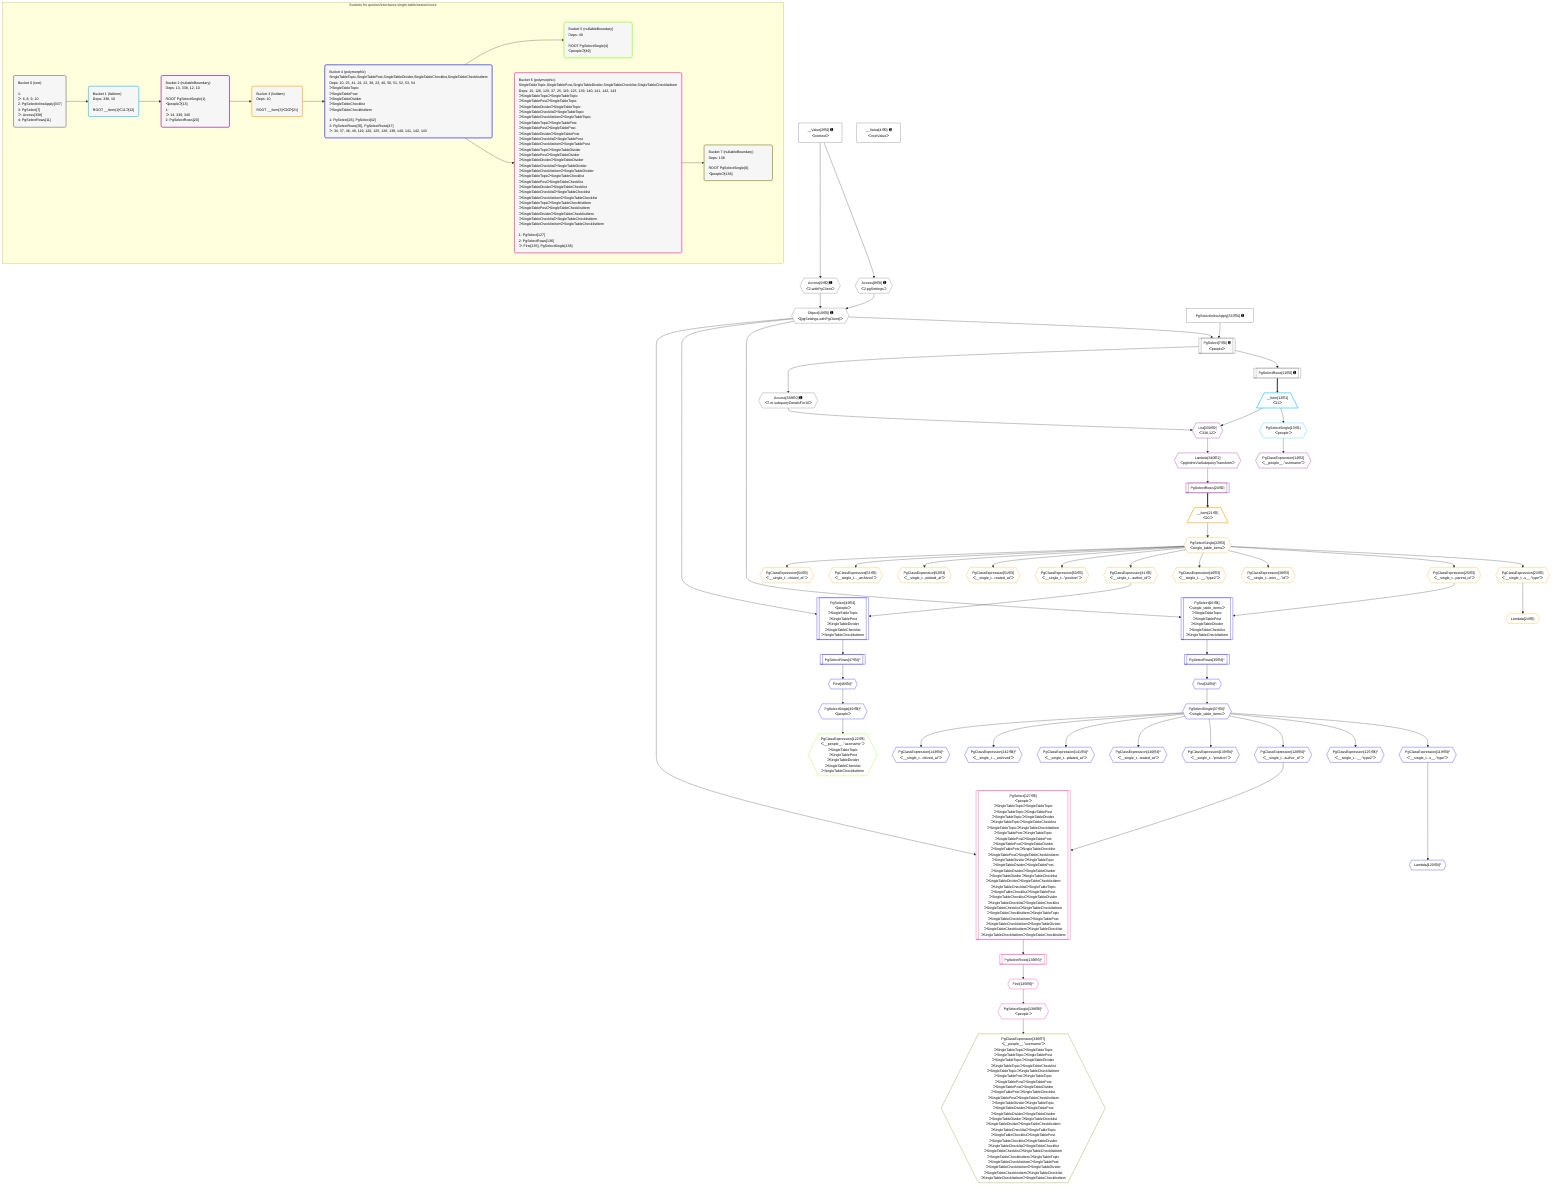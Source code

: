 %%{init: {'themeVariables': { 'fontSize': '12px'}}}%%
graph TD
    classDef path fill:#eee,stroke:#000,color:#000
    classDef plan fill:#fff,stroke-width:1px,color:#000
    classDef itemplan fill:#fff,stroke-width:2px,color:#000
    classDef unbatchedplan fill:#dff,stroke-width:1px,color:#000
    classDef sideeffectplan fill:#fcc,stroke-width:2px,color:#000
    classDef bucket fill:#f6f6f6,color:#000,stroke-width:2px,text-align:left

    subgraph "Buckets for queries/interfaces-single-table/nested-more"
    Bucket0("Bucket 0 (root)<br /><br />1: <br />ᐳ: 6, 8, 9, 10<br />2: PgSelectInlineApply[337]<br />3: PgSelect[7]<br />ᐳ: Access[338]<br />4: PgSelectRows[11]"):::bucket
    Bucket1("Bucket 1 (listItem)<br />Deps: 338, 10<br /><br />ROOT __Item{1}ᐸ11ᐳ[12]"):::bucket
    Bucket2("Bucket 2 (nullableBoundary)<br />Deps: 13, 338, 12, 10<br /><br />ROOT PgSelectSingle{1}ᐸpeopleᐳ[13]<br />1: <br />ᐳ: 14, 339, 340<br />2: PgSelectRows[20]"):::bucket
    Bucket3("Bucket 3 (listItem)<br />Deps: 10<br /><br />ROOT __Item{3}ᐸ20ᐳ[21]"):::bucket
    Bucket4("Bucket 4 (polymorphic)<br />SingleTableTopic,SingleTablePost,SingleTableDivider,SingleTableChecklist,SingleTableChecklistItem<br />Deps: 10, 25, 41, 24, 22, 38, 23, 40, 50, 51, 52, 53, 54<br />ᐳSingleTableTopic<br />ᐳSingleTablePost<br />ᐳSingleTableDivider<br />ᐳSingleTableChecklist<br />ᐳSingleTableChecklistItem<br /><br />1: PgSelect[26], PgSelect[42]<br />2: PgSelectRows[35], PgSelectRows[47]<br />ᐳ: 34, 37, 46, 49, 119, 120, 125, 126, 139, 140, 141, 142, 143"):::bucket
    Bucket5("Bucket 5 (nullableBoundary)<br />Deps: 49<br /><br />ROOT PgSelectSingle{4}ᐸpeopleᐳ[49]"):::bucket
    Bucket6("Bucket 6 (polymorphic)<br />SingleTableTopic,SingleTablePost,SingleTableDivider,SingleTableChecklist,SingleTableChecklistItem<br />Deps: 10, 126, 120, 37, 25, 119, 125, 139, 140, 141, 142, 143<br />ᐳSingleTableTopicᐳSingleTableTopic<br />ᐳSingleTablePostᐳSingleTableTopic<br />ᐳSingleTableDividerᐳSingleTableTopic<br />ᐳSingleTableChecklistᐳSingleTableTopic<br />ᐳSingleTableChecklistItemᐳSingleTableTopic<br />ᐳSingleTableTopicᐳSingleTablePost<br />ᐳSingleTablePostᐳSingleTablePost<br />ᐳSingleTableDividerᐳSingleTablePost<br />ᐳSingleTableChecklistᐳSingleTablePost<br />ᐳSingleTableChecklistItemᐳSingleTablePost<br />ᐳSingleTableTopicᐳSingleTableDivider<br />ᐳSingleTablePostᐳSingleTableDivider<br />ᐳSingleTableDividerᐳSingleTableDivider<br />ᐳSingleTableChecklistᐳSingleTableDivider<br />ᐳSingleTableChecklistItemᐳSingleTableDivider<br />ᐳSingleTableTopicᐳSingleTableChecklist<br />ᐳSingleTablePostᐳSingleTableChecklist<br />ᐳSingleTableDividerᐳSingleTableChecklist<br />ᐳSingleTableChecklistᐳSingleTableChecklist<br />ᐳSingleTableChecklistItemᐳSingleTableChecklist<br />ᐳSingleTableTopicᐳSingleTableChecklistItem<br />ᐳSingleTablePostᐳSingleTableChecklistItem<br />ᐳSingleTableDividerᐳSingleTableChecklistItem<br />ᐳSingleTableChecklistᐳSingleTableChecklistItem<br />ᐳSingleTableChecklistItemᐳSingleTableChecklistItem<br /><br />1: PgSelect[127]<br />2: PgSelectRows[136]<br />ᐳ: First[135], PgSelectSingle[138]"):::bucket
    Bucket7("Bucket 7 (nullableBoundary)<br />Deps: 138<br /><br />ROOT PgSelectSingle{6}ᐸpeopleᐳ[138]"):::bucket
    end
    Bucket0 --> Bucket1
    Bucket1 --> Bucket2
    Bucket2 --> Bucket3
    Bucket3 --> Bucket4
    Bucket4 --> Bucket5 & Bucket6
    Bucket6 --> Bucket7

    %% plan dependencies
    PgSelect7[["PgSelect[7∈0] ➊<br />ᐸpeopleᐳ"]]:::plan
    Object10{{"Object[10∈0] ➊<br />ᐸ{pgSettings,withPgClient}ᐳ"}}:::plan
    PgSelectInlineApply337["PgSelectInlineApply[337∈0] ➊"]:::plan
    Object10 & PgSelectInlineApply337 --> PgSelect7
    Access8{{"Access[8∈0] ➊<br />ᐸ2.pgSettingsᐳ"}}:::plan
    Access9{{"Access[9∈0] ➊<br />ᐸ2.withPgClientᐳ"}}:::plan
    Access8 & Access9 --> Object10
    __Value2["__Value[2∈0] ➊<br />ᐸcontextᐳ"]:::plan
    __Value2 --> Access8
    __Value2 --> Access9
    PgSelectRows11[["PgSelectRows[11∈0] ➊"]]:::plan
    PgSelect7 --> PgSelectRows11
    Access338{{"Access[338∈0] ➊<br />ᐸ7.m.subqueryDetailsFor16ᐳ"}}:::plan
    PgSelect7 --> Access338
    __Value4["__Value[4∈0] ➊<br />ᐸrootValueᐳ"]:::plan
    __Item12[/"__Item[12∈1]<br />ᐸ11ᐳ"\]:::itemplan
    PgSelectRows11 ==> __Item12
    PgSelectSingle13{{"PgSelectSingle[13∈1]<br />ᐸpeopleᐳ"}}:::plan
    __Item12 --> PgSelectSingle13
    List339{{"List[339∈2]<br />ᐸ338,12ᐳ"}}:::plan
    Access338 & __Item12 --> List339
    PgClassExpression14{{"PgClassExpression[14∈2]<br />ᐸ__people__.”username”ᐳ"}}:::plan
    PgSelectSingle13 --> PgClassExpression14
    PgSelectRows20[["PgSelectRows[20∈2]"]]:::plan
    Lambda340{{"Lambda[340∈2]<br />ᐸpgInlineViaSubqueryTransformᐳ"}}:::plan
    Lambda340 --> PgSelectRows20
    List339 --> Lambda340
    __Item21[/"__Item[21∈3]<br />ᐸ20ᐳ"\]:::itemplan
    PgSelectRows20 ==> __Item21
    PgSelectSingle22{{"PgSelectSingle[22∈3]<br />ᐸsingle_table_itemsᐳ"}}:::plan
    __Item21 --> PgSelectSingle22
    PgClassExpression23{{"PgClassExpression[23∈3]<br />ᐸ__single_t...s__.”type”ᐳ"}}:::plan
    PgSelectSingle22 --> PgClassExpression23
    Lambda24{{"Lambda[24∈3]"}}:::plan
    PgClassExpression23 --> Lambda24
    PgClassExpression25{{"PgClassExpression[25∈3]<br />ᐸ__single_t...parent_id”ᐳ"}}:::plan
    PgSelectSingle22 --> PgClassExpression25
    PgClassExpression38{{"PgClassExpression[38∈3]<br />ᐸ__single_t...ems__.”id”ᐳ"}}:::plan
    PgSelectSingle22 --> PgClassExpression38
    PgClassExpression40{{"PgClassExpression[40∈3]<br />ᐸ__single_t...__.”type2”ᐳ"}}:::plan
    PgSelectSingle22 --> PgClassExpression40
    PgClassExpression41{{"PgClassExpression[41∈3]<br />ᐸ__single_t...author_id”ᐳ"}}:::plan
    PgSelectSingle22 --> PgClassExpression41
    PgClassExpression50{{"PgClassExpression[50∈3]<br />ᐸ__single_t...”position”ᐳ"}}:::plan
    PgSelectSingle22 --> PgClassExpression50
    PgClassExpression51{{"PgClassExpression[51∈3]<br />ᐸ__single_t...reated_at”ᐳ"}}:::plan
    PgSelectSingle22 --> PgClassExpression51
    PgClassExpression52{{"PgClassExpression[52∈3]<br />ᐸ__single_t...pdated_at”ᐳ"}}:::plan
    PgSelectSingle22 --> PgClassExpression52
    PgClassExpression53{{"PgClassExpression[53∈3]<br />ᐸ__single_t..._archived”ᐳ"}}:::plan
    PgSelectSingle22 --> PgClassExpression53
    PgClassExpression54{{"PgClassExpression[54∈3]<br />ᐸ__single_t...chived_at”ᐳ"}}:::plan
    PgSelectSingle22 --> PgClassExpression54
    PgSelect26[["PgSelect[26∈4]<br />ᐸsingle_table_itemsᐳ<br />ᐳSingleTableTopic<br />ᐳSingleTablePost<br />ᐳSingleTableDivider<br />ᐳSingleTableChecklist<br />ᐳSingleTableChecklistItem"]]:::plan
    Object10 & PgClassExpression25 --> PgSelect26
    PgSelect42[["PgSelect[42∈4]<br />ᐸpeopleᐳ<br />ᐳSingleTableTopic<br />ᐳSingleTablePost<br />ᐳSingleTableDivider<br />ᐳSingleTableChecklist<br />ᐳSingleTableChecklistItem"]]:::plan
    Object10 & PgClassExpression41 --> PgSelect42
    First34{{"First[34∈4]^"}}:::plan
    PgSelectRows35[["PgSelectRows[35∈4]^"]]:::plan
    PgSelectRows35 --> First34
    PgSelect26 --> PgSelectRows35
    PgSelectSingle37{{"PgSelectSingle[37∈4]^<br />ᐸsingle_table_itemsᐳ"}}:::plan
    First34 --> PgSelectSingle37
    First46{{"First[46∈4]^"}}:::plan
    PgSelectRows47[["PgSelectRows[47∈4]^"]]:::plan
    PgSelectRows47 --> First46
    PgSelect42 --> PgSelectRows47
    PgSelectSingle49{{"PgSelectSingle[49∈4]^<br />ᐸpeopleᐳ"}}:::plan
    First46 --> PgSelectSingle49
    PgClassExpression119{{"PgClassExpression[119∈4]^<br />ᐸ__single_t...s__.”type”ᐳ"}}:::plan
    PgSelectSingle37 --> PgClassExpression119
    Lambda120{{"Lambda[120∈4]^"}}:::plan
    PgClassExpression119 --> Lambda120
    PgClassExpression125{{"PgClassExpression[125∈4]^<br />ᐸ__single_t...__.”type2”ᐳ"}}:::plan
    PgSelectSingle37 --> PgClassExpression125
    PgClassExpression126{{"PgClassExpression[126∈4]^<br />ᐸ__single_t...author_id”ᐳ"}}:::plan
    PgSelectSingle37 --> PgClassExpression126
    PgClassExpression139{{"PgClassExpression[139∈4]^<br />ᐸ__single_t...”position”ᐳ"}}:::plan
    PgSelectSingle37 --> PgClassExpression139
    PgClassExpression140{{"PgClassExpression[140∈4]^<br />ᐸ__single_t...reated_at”ᐳ"}}:::plan
    PgSelectSingle37 --> PgClassExpression140
    PgClassExpression141{{"PgClassExpression[141∈4]^<br />ᐸ__single_t...pdated_at”ᐳ"}}:::plan
    PgSelectSingle37 --> PgClassExpression141
    PgClassExpression142{{"PgClassExpression[142∈4]^<br />ᐸ__single_t..._archived”ᐳ"}}:::plan
    PgSelectSingle37 --> PgClassExpression142
    PgClassExpression143{{"PgClassExpression[143∈4]^<br />ᐸ__single_t...chived_at”ᐳ"}}:::plan
    PgSelectSingle37 --> PgClassExpression143
    PgClassExpression122{{"PgClassExpression[122∈5]<br />ᐸ__people__.”username”ᐳ<br />ᐳSingleTableTopic<br />ᐳSingleTablePost<br />ᐳSingleTableDivider<br />ᐳSingleTableChecklist<br />ᐳSingleTableChecklistItem"}}:::plan
    PgSelectSingle49 --> PgClassExpression122
    PgSelect127[["PgSelect[127∈6]<br />ᐸpeopleᐳ<br />ᐳSingleTableTopicᐳSingleTableTopic<br />ᐳSingleTableTopicᐳSingleTablePost<br />ᐳSingleTableTopicᐳSingleTableDivider<br />ᐳSingleTableTopicᐳSingleTableChecklist<br />ᐳSingleTableTopicᐳSingleTableChecklistItem<br />ᐳSingleTablePostᐳSingleTableTopic<br />ᐳSingleTablePostᐳSingleTablePost<br />ᐳSingleTablePostᐳSingleTableDivider<br />ᐳSingleTablePostᐳSingleTableChecklist<br />ᐳSingleTablePostᐳSingleTableChecklistItem<br />ᐳSingleTableDividerᐳSingleTableTopic<br />ᐳSingleTableDividerᐳSingleTablePost<br />ᐳSingleTableDividerᐳSingleTableDivider<br />ᐳSingleTableDividerᐳSingleTableChecklist<br />ᐳSingleTableDividerᐳSingleTableChecklistItem<br />ᐳSingleTableChecklistᐳSingleTableTopic<br />ᐳSingleTableChecklistᐳSingleTablePost<br />ᐳSingleTableChecklistᐳSingleTableDivider<br />ᐳSingleTableChecklistᐳSingleTableChecklist<br />ᐳSingleTableChecklistᐳSingleTableChecklistItem<br />ᐳSingleTableChecklistItemᐳSingleTableTopic<br />ᐳSingleTableChecklistItemᐳSingleTablePost<br />ᐳSingleTableChecklistItemᐳSingleTableDivider<br />ᐳSingleTableChecklistItemᐳSingleTableChecklist<br />ᐳSingleTableChecklistItemᐳSingleTableChecklistItem"]]:::plan
    Object10 & PgClassExpression126 --> PgSelect127
    First135{{"First[135∈6]^"}}:::plan
    PgSelectRows136[["PgSelectRows[136∈6]^"]]:::plan
    PgSelectRows136 --> First135
    PgSelect127 --> PgSelectRows136
    PgSelectSingle138{{"PgSelectSingle[138∈6]^<br />ᐸpeopleᐳ"}}:::plan
    First135 --> PgSelectSingle138
    PgClassExpression336{{"PgClassExpression[336∈7]<br />ᐸ__people__.”username”ᐳ<br />ᐳSingleTableTopicᐳSingleTableTopic<br />ᐳSingleTableTopicᐳSingleTablePost<br />ᐳSingleTableTopicᐳSingleTableDivider<br />ᐳSingleTableTopicᐳSingleTableChecklist<br />ᐳSingleTableTopicᐳSingleTableChecklistItem<br />ᐳSingleTablePostᐳSingleTableTopic<br />ᐳSingleTablePostᐳSingleTablePost<br />ᐳSingleTablePostᐳSingleTableDivider<br />ᐳSingleTablePostᐳSingleTableChecklist<br />ᐳSingleTablePostᐳSingleTableChecklistItem<br />ᐳSingleTableDividerᐳSingleTableTopic<br />ᐳSingleTableDividerᐳSingleTablePost<br />ᐳSingleTableDividerᐳSingleTableDivider<br />ᐳSingleTableDividerᐳSingleTableChecklist<br />ᐳSingleTableDividerᐳSingleTableChecklistItem<br />ᐳSingleTableChecklistᐳSingleTableTopic<br />ᐳSingleTableChecklistᐳSingleTablePost<br />ᐳSingleTableChecklistᐳSingleTableDivider<br />ᐳSingleTableChecklistᐳSingleTableChecklist<br />ᐳSingleTableChecklistᐳSingleTableChecklistItem<br />ᐳSingleTableChecklistItemᐳSingleTableTopic<br />ᐳSingleTableChecklistItemᐳSingleTablePost<br />ᐳSingleTableChecklistItemᐳSingleTableDivider<br />ᐳSingleTableChecklistItemᐳSingleTableChecklist<br />ᐳSingleTableChecklistItemᐳSingleTableChecklistItem"}}:::plan
    PgSelectSingle138 --> PgClassExpression336

    %% define steps
    classDef bucket0 stroke:#696969
    class Bucket0,__Value2,__Value4,PgSelect7,Access8,Access9,Object10,PgSelectRows11,PgSelectInlineApply337,Access338 bucket0
    classDef bucket1 stroke:#00bfff
    class Bucket1,__Item12,PgSelectSingle13 bucket1
    classDef bucket2 stroke:#7f007f
    class Bucket2,PgClassExpression14,PgSelectRows20,List339,Lambda340 bucket2
    classDef bucket3 stroke:#ffa500
    class Bucket3,__Item21,PgSelectSingle22,PgClassExpression23,Lambda24,PgClassExpression25,PgClassExpression38,PgClassExpression40,PgClassExpression41,PgClassExpression50,PgClassExpression51,PgClassExpression52,PgClassExpression53,PgClassExpression54 bucket3
    classDef bucket4 stroke:#0000ff
    class Bucket4,PgSelect26,First34,PgSelectRows35,PgSelectSingle37,PgSelect42,First46,PgSelectRows47,PgSelectSingle49,PgClassExpression119,Lambda120,PgClassExpression125,PgClassExpression126,PgClassExpression139,PgClassExpression140,PgClassExpression141,PgClassExpression142,PgClassExpression143 bucket4
    classDef bucket5 stroke:#7fff00
    class Bucket5,PgClassExpression122 bucket5
    classDef bucket6 stroke:#ff1493
    class Bucket6,PgSelect127,First135,PgSelectRows136,PgSelectSingle138 bucket6
    classDef bucket7 stroke:#808000
    class Bucket7,PgClassExpression336 bucket7